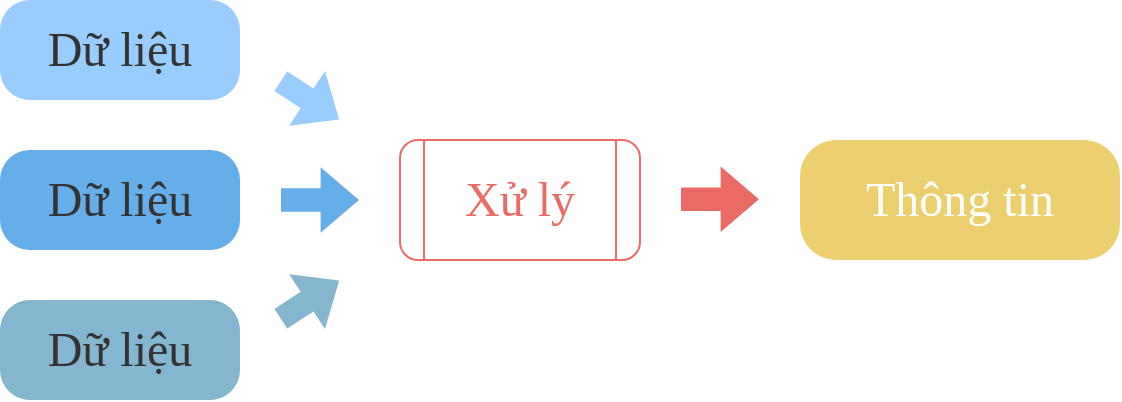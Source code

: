 <mxfile version="20.6.2" type="device" pages="2"><diagram id="VtsTiPnDKdrbEoiYkz8m" name="Page-1"><mxGraphModel dx="1406" dy="818" grid="1" gridSize="10" guides="1" tooltips="1" connect="1" arrows="1" fold="1" page="1" pageScale="1" pageWidth="900" pageHeight="1600" math="0" shadow="0"><root><mxCell id="0"/><mxCell id="1" parent="0"/><mxCell id="PG4Pe8r9CsdKxYLEtUn5-1" value="Dữ liệu" style="rounded=1;whiteSpace=wrap;html=1;fontFamily=Segoe UI Variable Display;fontSize=24;labelBackgroundColor=none;fillColor=#99CCFF;fontColor=#333333;strokeColor=none;arcSize=30;" parent="1" vertex="1"><mxGeometry x="40" y="460" width="120" height="50" as="geometry"/></mxCell><mxCell id="PG4Pe8r9CsdKxYLEtUn5-2" value="Dữ liệu" style="rounded=1;whiteSpace=wrap;html=1;fontFamily=Segoe UI Variable Display;fontSize=24;labelBackgroundColor=none;fillColor=#66aee9;fontColor=#333333;strokeColor=none;arcSize=30;" parent="1" vertex="1"><mxGeometry x="40" y="535" width="120" height="50" as="geometry"/></mxCell><mxCell id="PG4Pe8r9CsdKxYLEtUn5-3" value="Dữ liệu" style="rounded=1;whiteSpace=wrap;html=1;fontFamily=Segoe UI Variable Display;fontSize=24;labelBackgroundColor=none;fillColor=#84b6cf;fontColor=#333333;strokeColor=none;arcSize=30;" parent="1" vertex="1"><mxGeometry x="40" y="610" width="120" height="50" as="geometry"/></mxCell><mxCell id="PG4Pe8r9CsdKxYLEtUn5-4" value="Xử lý" style="shape=process;whiteSpace=wrap;html=1;backgroundOutline=1;labelBackgroundColor=none;fontFamily=Segoe UI Variable Display;fontSize=24;fontColor=#EA6B66;fillColor=none;strokeColor=#EA6B66;rounded=1;" parent="1" vertex="1"><mxGeometry x="240" y="530" width="120" height="60" as="geometry"/></mxCell><mxCell id="PG4Pe8r9CsdKxYLEtUn5-5" value="" style="shape=flexArrow;endArrow=classic;html=1;rounded=0;fontFamily=Segoe UI Variable Display;fontSize=24;fontColor=#000000;width=11.724;endSize=6.062;strokeColor=none;fillColor=#66AEE9;" parent="1" edge="1"><mxGeometry width="50" height="50" relative="1" as="geometry"><mxPoint x="180" y="560" as="sourcePoint"/><mxPoint x="220" y="560" as="targetPoint"/></mxGeometry></mxCell><mxCell id="PG4Pe8r9CsdKxYLEtUn5-7" value="" style="shape=flexArrow;endArrow=classic;html=1;rounded=0;fontFamily=Segoe UI Variable Display;fontSize=24;fontColor=#000000;width=11.724;endSize=6.062;fillColor=#84B6CF;gradientColor=none;strokeColor=none;" parent="1" edge="1"><mxGeometry width="50" height="50" relative="1" as="geometry"><mxPoint x="180" y="619.66" as="sourcePoint"/><mxPoint x="210" y="600" as="targetPoint"/></mxGeometry></mxCell><mxCell id="PG4Pe8r9CsdKxYLEtUn5-8" value="" style="shape=flexArrow;endArrow=classic;html=1;rounded=0;fontFamily=Segoe UI Variable Display;fontSize=24;fontColor=#000000;width=11.724;endSize=6.062;strokeColor=none;fillColor=#99CCFF;" parent="1" edge="1"><mxGeometry width="50" height="50" relative="1" as="geometry"><mxPoint x="180" y="500.34" as="sourcePoint"/><mxPoint x="210" y="520.0" as="targetPoint"/></mxGeometry></mxCell><mxCell id="PG4Pe8r9CsdKxYLEtUn5-10" value="Thông tin" style="rounded=1;whiteSpace=wrap;html=1;fontFamily=Segoe UI Variable Display;fontSize=24;labelBackgroundColor=none;fillColor=#ecd06f;fontColor=#FFFFFF;strokeColor=none;arcSize=30;" parent="1" vertex="1"><mxGeometry x="440" y="530" width="160" height="60" as="geometry"/></mxCell><mxCell id="PG4Pe8r9CsdKxYLEtUn5-11" value="" style="shape=flexArrow;endArrow=classic;html=1;rounded=0;fontFamily=Segoe UI Variable Display;fontSize=24;fontColor=#66FF66;width=11.724;endSize=6.062;strokeColor=none;fillColor=#EA6B66;" parent="1" edge="1"><mxGeometry width="50" height="50" relative="1" as="geometry"><mxPoint x="380" y="559.66" as="sourcePoint"/><mxPoint x="420" y="559.66" as="targetPoint"/></mxGeometry></mxCell></root></mxGraphModel></diagram><diagram name="Copy of Page-1" id="GXlfOpGbC_fcJ89MkVpq"><mxGraphModel dx="2256" dy="818" grid="1" gridSize="10" guides="1" tooltips="1" connect="1" arrows="1" fold="1" page="1" pageScale="1" pageWidth="850" pageHeight="1100" math="0" shadow="0"><root><mxCell id="Q17Fl5ttDfUVOwvtcwn9-0"/><mxCell id="Q17Fl5ttDfUVOwvtcwn9-1" parent="Q17Fl5ttDfUVOwvtcwn9-0"/><mxCell id="Q17Fl5ttDfUVOwvtcwn9-2" value="Dữ liệu" style="rounded=1;whiteSpace=wrap;html=1;fontFamily=Segoe UI Variable Display;fontSize=32;labelBackgroundColor=none;fillColor=#99CCFF;fontColor=#004C99;strokeColor=none;" parent="Q17Fl5ttDfUVOwvtcwn9-1" vertex="1"><mxGeometry x="-164.35" y="380" width="244.35" height="120" as="geometry"/></mxCell><mxCell id="Q17Fl5ttDfUVOwvtcwn9-3" value="Dữ liệu" style="rounded=1;whiteSpace=wrap;html=1;fontFamily=Segoe UI Variable Display;fontSize=32;labelBackgroundColor=none;fillColor=#FFCC99;fontColor=#CC6600;strokeColor=none;" parent="Q17Fl5ttDfUVOwvtcwn9-1" vertex="1"><mxGeometry x="-164.35" y="540" width="244.35" height="120" as="geometry"/></mxCell><mxCell id="Q17Fl5ttDfUVOwvtcwn9-4" value="Dữ liệu" style="rounded=1;whiteSpace=wrap;html=1;fontFamily=Segoe UI Variable Display;fontSize=32;labelBackgroundColor=none;fillColor=#FFCCE6;fontColor=#CC0066;strokeColor=none;" parent="Q17Fl5ttDfUVOwvtcwn9-1" vertex="1"><mxGeometry x="-160" y="700" width="240" height="120" as="geometry"/></mxCell><mxCell id="Q17Fl5ttDfUVOwvtcwn9-5" value="Xử lý" style="shape=process;whiteSpace=wrap;html=1;backgroundOutline=1;labelBackgroundColor=none;fontFamily=Segoe UI Variable Display;fontSize=32;fontColor=#EA6B66;fillColor=none;strokeColor=#EA6B66;strokeWidth=3;" parent="Q17Fl5ttDfUVOwvtcwn9-1" vertex="1"><mxGeometry x="229.998" y="546.689" width="213.261" height="106.631" as="geometry"/></mxCell><mxCell id="Q17Fl5ttDfUVOwvtcwn9-6" value="" style="shape=flexArrow;endArrow=classic;html=1;rounded=0;fontFamily=Segoe UI Variable Display;fontSize=16;fontColor=#000000;width=40;endSize=6.062;strokeColor=none;fillColor=#FFCC99;" parent="Q17Fl5ttDfUVOwvtcwn9-1" edge="1"><mxGeometry width="50" height="50" relative="1" as="geometry"><mxPoint x="119.997" y="597.355" as="sourcePoint"/><mxPoint x="191.084" y="597.355" as="targetPoint"/></mxGeometry></mxCell><mxCell id="Q17Fl5ttDfUVOwvtcwn9-7" value="" style="shape=flexArrow;endArrow=classic;html=1;rounded=0;fontFamily=Segoe UI Variable Display;fontSize=16;fontColor=#000000;width=40;endSize=6.062;fillColor=#FFCCE6;gradientColor=none;strokeColor=none;" parent="Q17Fl5ttDfUVOwvtcwn9-1" edge="1"><mxGeometry width="50" height="50" relative="1" as="geometry"><mxPoint x="139.997" y="714.942" as="sourcePoint"/><mxPoint x="193.313" y="680.003" as="targetPoint"/></mxGeometry></mxCell><mxCell id="Q17Fl5ttDfUVOwvtcwn9-8" value="" style="shape=flexArrow;endArrow=classic;html=1;rounded=0;fontFamily=Segoe UI Variable Display;fontSize=16;fontColor=#000000;width=40;endSize=6.062;strokeColor=none;fillColor=#99CCFF;" parent="Q17Fl5ttDfUVOwvtcwn9-1" edge="1"><mxGeometry width="50" height="50" relative="1" as="geometry"><mxPoint x="139.997" y="485.058" as="sourcePoint"/><mxPoint x="193.313" y="519.997" as="targetPoint"/></mxGeometry></mxCell><mxCell id="Q17Fl5ttDfUVOwvtcwn9-9" value="Thông tin" style="rounded=1;whiteSpace=wrap;html=1;fontFamily=Segoe UI Variable Display;fontSize=32;labelBackgroundColor=none;fillColor=#99FF99;fontColor=#009900;strokeColor=none;" parent="Q17Fl5ttDfUVOwvtcwn9-1" vertex="1"><mxGeometry x="600" y="520" width="200" height="160" as="geometry"/></mxCell><mxCell id="Q17Fl5ttDfUVOwvtcwn9-10" value="" style="shape=flexArrow;endArrow=classic;html=1;rounded=0;fontFamily=Segoe UI Variable Display;fontSize=16;fontColor=#66FF66;width=40;endSize=6.062;strokeColor=none;fillColor=#99FF99;" parent="Q17Fl5ttDfUVOwvtcwn9-1" edge="1"><mxGeometry width="50" height="50" relative="1" as="geometry"><mxPoint x="490.002" y="599.501" as="sourcePoint"/><mxPoint x="561.089" y="599.501" as="targetPoint"/></mxGeometry></mxCell></root></mxGraphModel></diagram></mxfile>